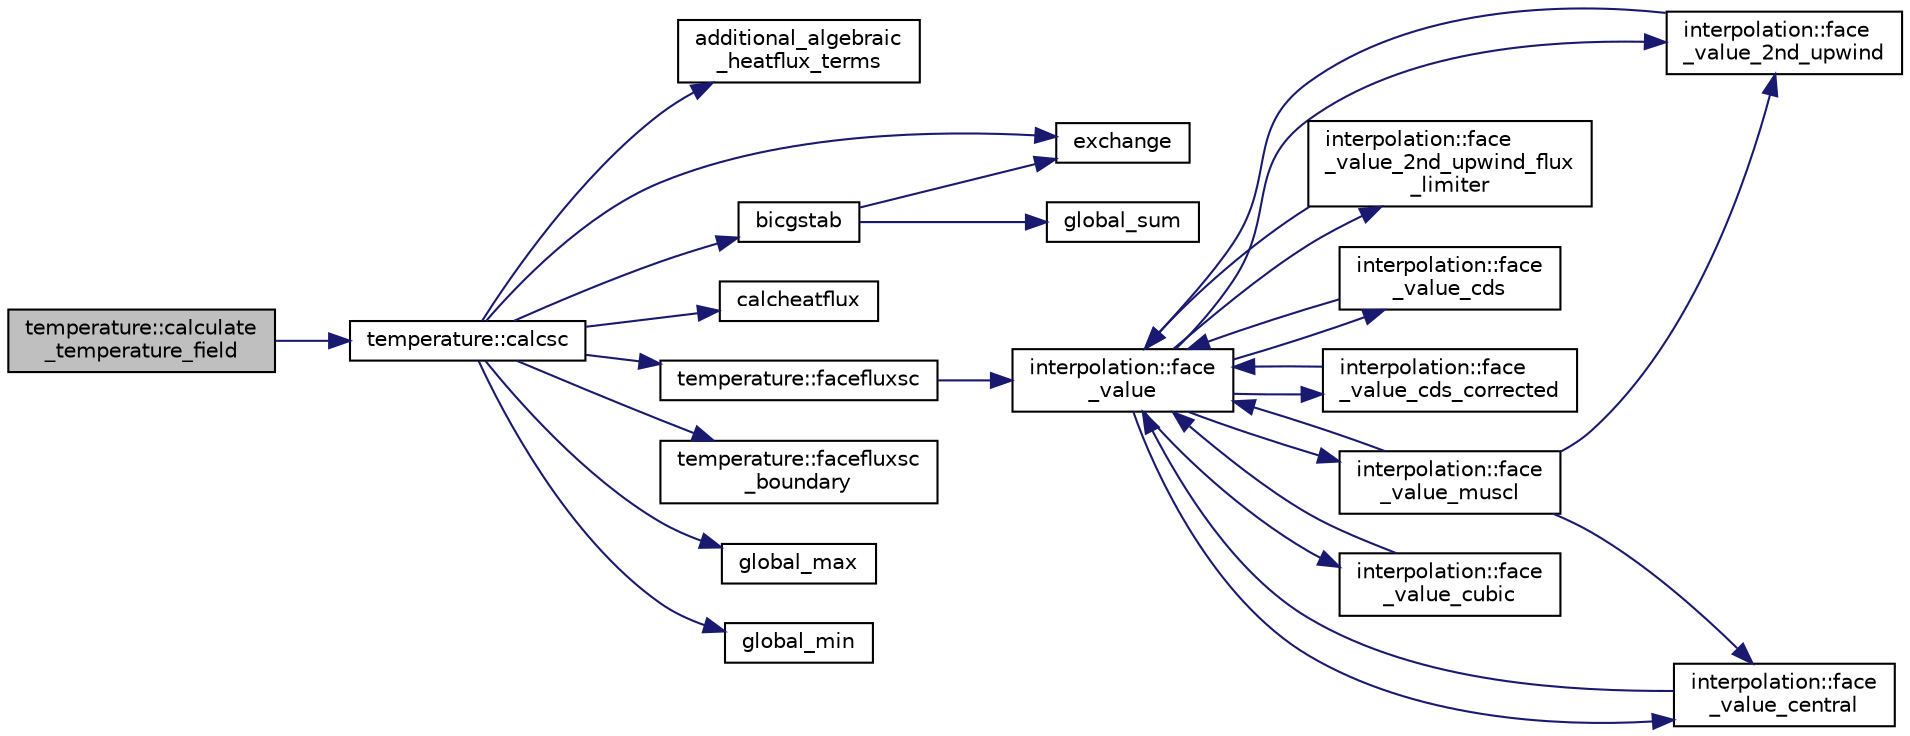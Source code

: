 digraph "temperature::calculate_temperature_field"
{
 // LATEX_PDF_SIZE
  edge [fontname="Helvetica",fontsize="10",labelfontname="Helvetica",labelfontsize="10"];
  node [fontname="Helvetica",fontsize="10",shape=record];
  rankdir="LR";
  Node1 [label="temperature::calculate\l_temperature_field",height=0.2,width=0.4,color="black", fillcolor="grey75", style="filled", fontcolor="black",tooltip=" "];
  Node1 -> Node2 [color="midnightblue",fontsize="10",style="solid",fontname="Helvetica"];
  Node2 [label="temperature::calcsc",height=0.2,width=0.4,color="black", fillcolor="white", style="filled",URL="$namespacetemperature.html#ae699ff2a8a2717c5e768130acab477c5",tooltip=" "];
  Node2 -> Node3 [color="midnightblue",fontsize="10",style="solid",fontname="Helvetica"];
  Node3 [label="additional_algebraic\l_heatflux_terms",height=0.2,width=0.4,color="black", fillcolor="white", style="filled",URL="$asm__heatflux__terms_8f90.html#a9085d392e8697cf2da131542996537f8",tooltip=" "];
  Node2 -> Node4 [color="midnightblue",fontsize="10",style="solid",fontname="Helvetica"];
  Node4 [label="bicgstab",height=0.2,width=0.4,color="black", fillcolor="white", style="filled",URL="$bicgstab_8f90.html#aced1c5bc8683ea5e84054decb03ceaf4",tooltip=" "];
  Node4 -> Node5 [color="midnightblue",fontsize="10",style="solid",fontname="Helvetica"];
  Node5 [label="exchange",height=0.2,width=0.4,color="black", fillcolor="white", style="filled",URL="$exchange_8f90.html#a5fc820a1936a17b779afe691729f2e84",tooltip=" "];
  Node4 -> Node6 [color="midnightblue",fontsize="10",style="solid",fontname="Helvetica"];
  Node6 [label="global_sum",height=0.2,width=0.4,color="black", fillcolor="white", style="filled",URL="$global__sum__mpi_8f90.html#a58e0607c82def5e112fdf461f29d2d9f",tooltip=" "];
  Node2 -> Node7 [color="midnightblue",fontsize="10",style="solid",fontname="Helvetica"];
  Node7 [label="calcheatflux",height=0.2,width=0.4,color="black", fillcolor="white", style="filled",URL="$calcheatflux_8f90.html#a1d121507832c2a426ccf16757c03ad46",tooltip=" "];
  Node2 -> Node5 [color="midnightblue",fontsize="10",style="solid",fontname="Helvetica"];
  Node2 -> Node8 [color="midnightblue",fontsize="10",style="solid",fontname="Helvetica"];
  Node8 [label="temperature::facefluxsc",height=0.2,width=0.4,color="black", fillcolor="white", style="filled",URL="$namespacetemperature.html#aa889e584546048b9d1247639a0c80eca",tooltip=" "];
  Node8 -> Node9 [color="midnightblue",fontsize="10",style="solid",fontname="Helvetica"];
  Node9 [label="interpolation::face\l_value",height=0.2,width=0.4,color="black", fillcolor="white", style="filled",URL="$namespaceinterpolation.html#a4906644e7abbc98fe9e87749dd7ca907",tooltip=" "];
  Node9 -> Node10 [color="midnightblue",fontsize="10",style="solid",fontname="Helvetica"];
  Node10 [label="interpolation::face\l_value_2nd_upwind",height=0.2,width=0.4,color="black", fillcolor="white", style="filled",URL="$namespaceinterpolation.html#aad6795e9522c835edaf6484a063343cc",tooltip=" "];
  Node10 -> Node9 [color="midnightblue",fontsize="10",style="solid",fontname="Helvetica"];
  Node9 -> Node11 [color="midnightblue",fontsize="10",style="solid",fontname="Helvetica"];
  Node11 [label="interpolation::face\l_value_2nd_upwind_flux\l_limiter",height=0.2,width=0.4,color="black", fillcolor="white", style="filled",URL="$namespaceinterpolation.html#af5ae37f4a0cb45e47998b454659a6eb9",tooltip=" "];
  Node11 -> Node9 [color="midnightblue",fontsize="10",style="solid",fontname="Helvetica"];
  Node9 -> Node12 [color="midnightblue",fontsize="10",style="solid",fontname="Helvetica"];
  Node12 [label="interpolation::face\l_value_cds",height=0.2,width=0.4,color="black", fillcolor="white", style="filled",URL="$namespaceinterpolation.html#a2955420d11e2fbe30a99e4fefc374759",tooltip=" "];
  Node12 -> Node9 [color="midnightblue",fontsize="10",style="solid",fontname="Helvetica"];
  Node9 -> Node13 [color="midnightblue",fontsize="10",style="solid",fontname="Helvetica"];
  Node13 [label="interpolation::face\l_value_cds_corrected",height=0.2,width=0.4,color="black", fillcolor="white", style="filled",URL="$namespaceinterpolation.html#aebfa91890374b7e5e59f1342aa091a58",tooltip=" "];
  Node13 -> Node9 [color="midnightblue",fontsize="10",style="solid",fontname="Helvetica"];
  Node9 -> Node14 [color="midnightblue",fontsize="10",style="solid",fontname="Helvetica"];
  Node14 [label="interpolation::face\l_value_central",height=0.2,width=0.4,color="black", fillcolor="white", style="filled",URL="$namespaceinterpolation.html#ab244a4491720b6c92b4f5e6e2539e06c",tooltip=" "];
  Node14 -> Node9 [color="midnightblue",fontsize="10",style="solid",fontname="Helvetica"];
  Node9 -> Node15 [color="midnightblue",fontsize="10",style="solid",fontname="Helvetica"];
  Node15 [label="interpolation::face\l_value_cubic",height=0.2,width=0.4,color="black", fillcolor="white", style="filled",URL="$namespaceinterpolation.html#a4e41ac87b8bddda70bf19622413544e8",tooltip=" "];
  Node15 -> Node9 [color="midnightblue",fontsize="10",style="solid",fontname="Helvetica"];
  Node9 -> Node16 [color="midnightblue",fontsize="10",style="solid",fontname="Helvetica"];
  Node16 [label="interpolation::face\l_value_muscl",height=0.2,width=0.4,color="black", fillcolor="white", style="filled",URL="$namespaceinterpolation.html#a69b9fafef9c399b908b8c8b6b7c7862d",tooltip=" "];
  Node16 -> Node9 [color="midnightblue",fontsize="10",style="solid",fontname="Helvetica"];
  Node16 -> Node10 [color="midnightblue",fontsize="10",style="solid",fontname="Helvetica"];
  Node16 -> Node14 [color="midnightblue",fontsize="10",style="solid",fontname="Helvetica"];
  Node2 -> Node17 [color="midnightblue",fontsize="10",style="solid",fontname="Helvetica"];
  Node17 [label="temperature::facefluxsc\l_boundary",height=0.2,width=0.4,color="black", fillcolor="white", style="filled",URL="$namespacetemperature.html#a577d5ab0e670a2bd46613cd9b99ddd1a",tooltip=" "];
  Node2 -> Node18 [color="midnightblue",fontsize="10",style="solid",fontname="Helvetica"];
  Node18 [label="global_max",height=0.2,width=0.4,color="black", fillcolor="white", style="filled",URL="$global__max__mpi_8f90.html#a3969dba31b39f0efc28bf16a22bb0f63",tooltip=" "];
  Node2 -> Node19 [color="midnightblue",fontsize="10",style="solid",fontname="Helvetica"];
  Node19 [label="global_min",height=0.2,width=0.4,color="black", fillcolor="white", style="filled",URL="$global__min__mpi_8f90.html#a8d3f5ccc1e5e38338c50893c1b241b98",tooltip=" "];
}
